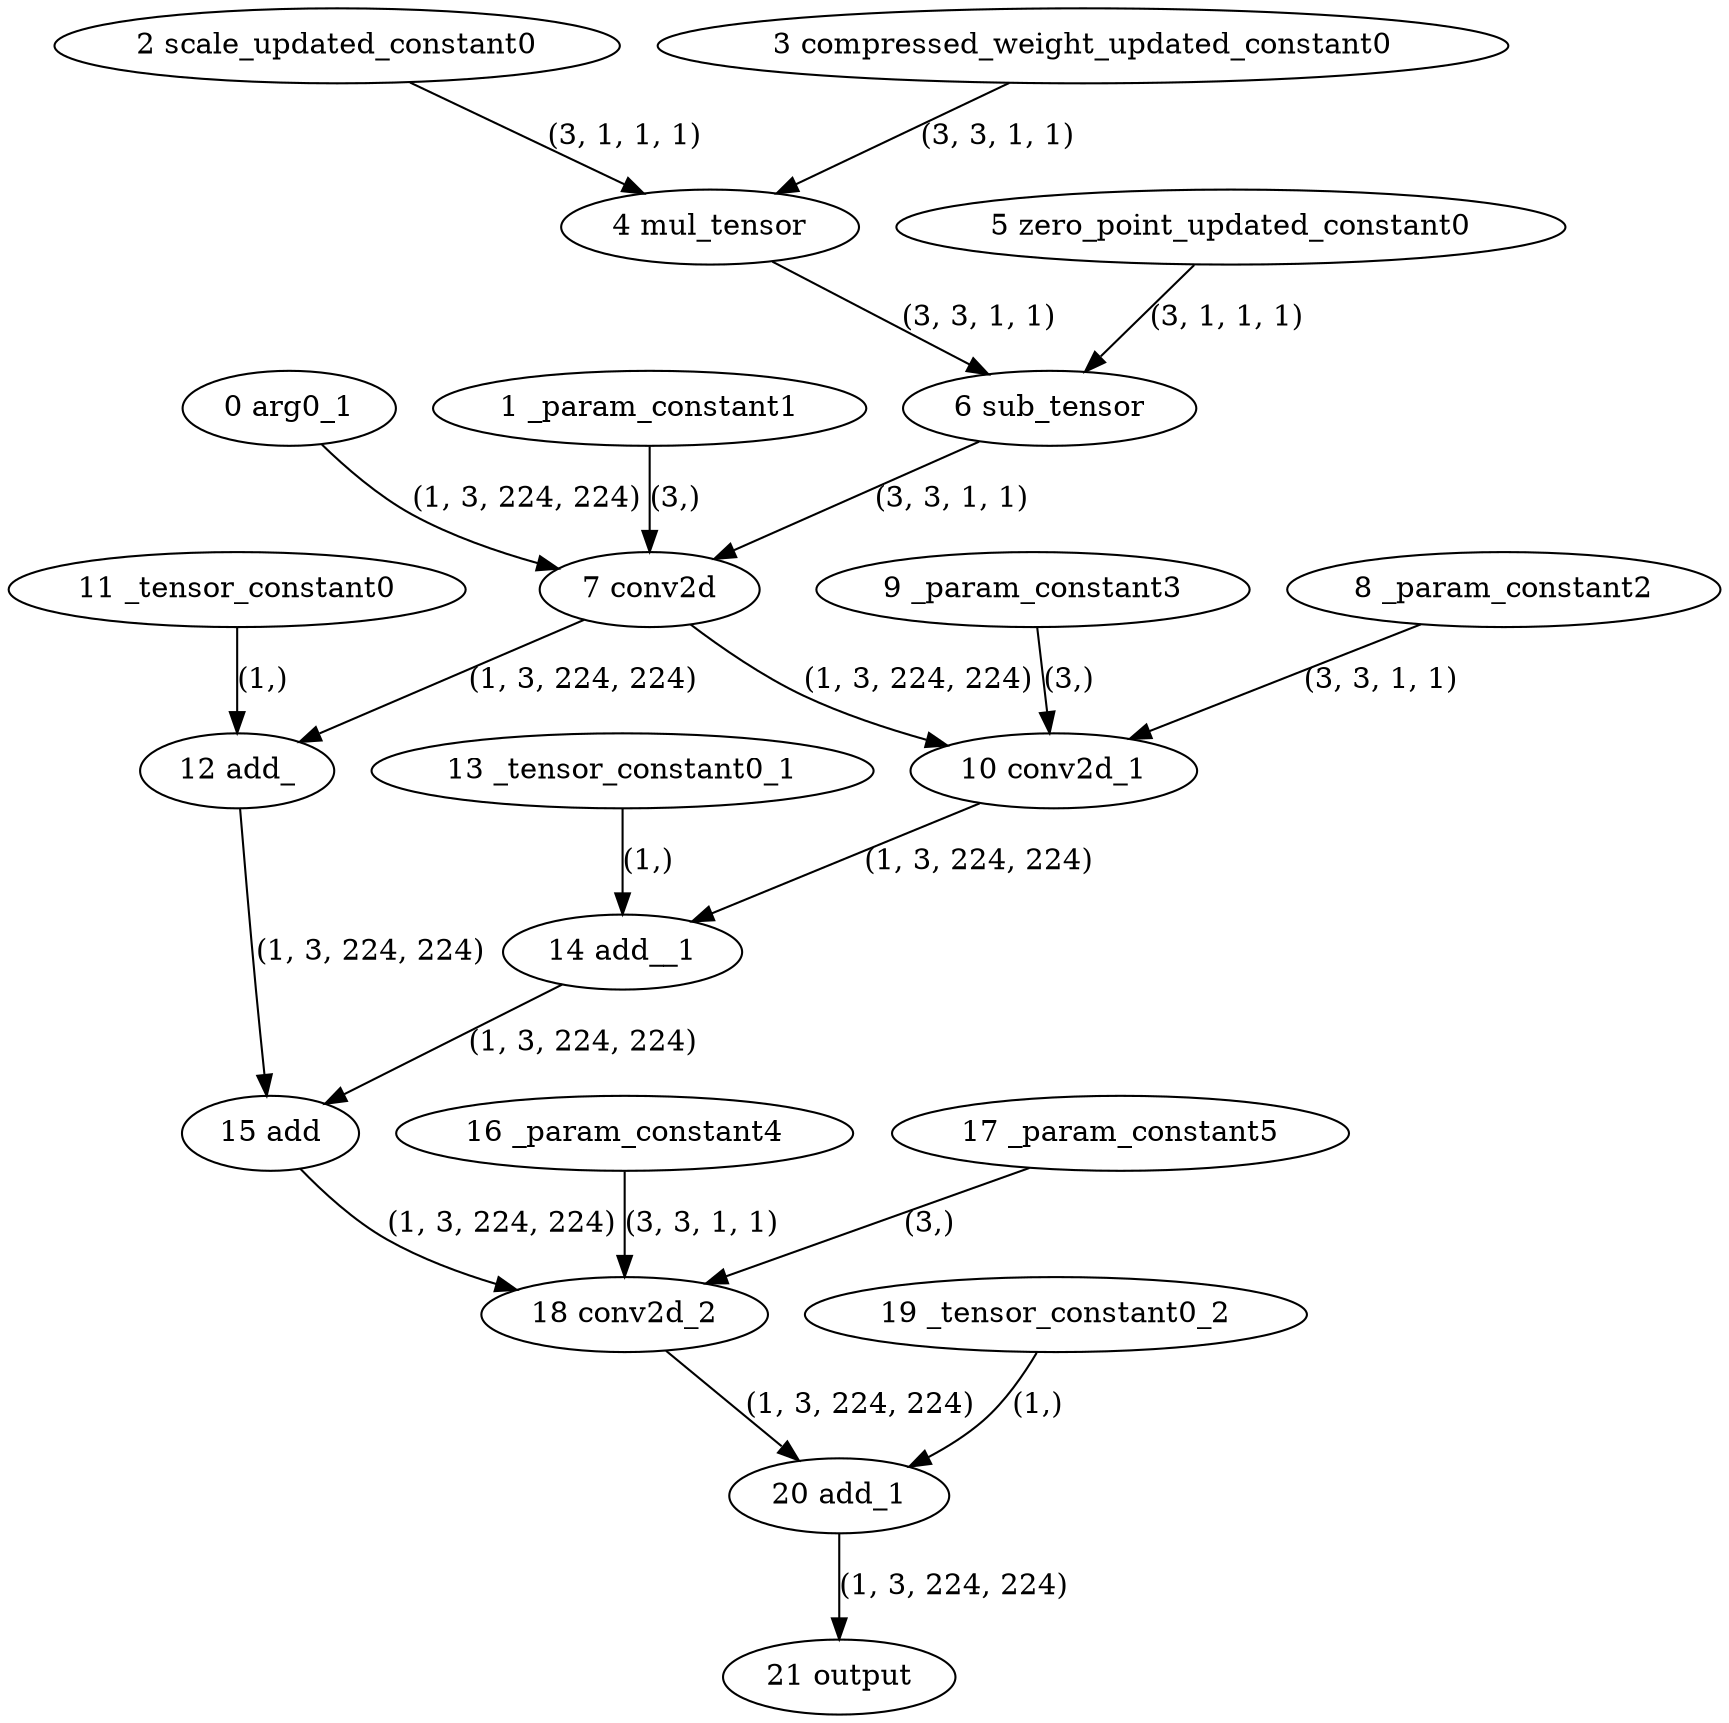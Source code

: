 strict digraph  {
"0 arg0_1" [id=0, type=input];
"1 _param_constant1" [id=1, type=get_attr];
"2 scale_updated_constant0" [id=2, type=get_attr];
"3 compressed_weight_updated_constant0" [id=3, type=get_attr];
"4 mul_tensor" [id=4, type=mul];
"5 zero_point_updated_constant0" [id=5, type=get_attr];
"6 sub_tensor" [id=6, type=sub];
"7 conv2d" [id=7, type=conv2d];
"8 _param_constant2" [id=8, type=get_attr];
"9 _param_constant3" [id=9, type=get_attr];
"10 conv2d_1" [id=10, type=conv2d];
"11 _tensor_constant0" [id=11, type=get_attr];
"12 add_" [id=12, type=add_];
"13 _tensor_constant0_1" [id=13, type=get_attr];
"14 add__1" [id=14, type=add_];
"15 add" [id=15, type=add];
"16 _param_constant4" [id=16, type=get_attr];
"17 _param_constant5" [id=17, type=get_attr];
"18 conv2d_2" [id=18, type=conv2d];
"19 _tensor_constant0_2" [id=19, type=get_attr];
"20 add_1" [id=20, type=add];
"21 output" [id=21, type=output];
"0 arg0_1" -> "7 conv2d"  [label="(1, 3, 224, 224)", style=solid];
"1 _param_constant1" -> "7 conv2d"  [label="(3,)", style=solid];
"2 scale_updated_constant0" -> "4 mul_tensor"  [label="(3, 1, 1, 1)", style=solid];
"3 compressed_weight_updated_constant0" -> "4 mul_tensor"  [label="(3, 3, 1, 1)", style=solid];
"4 mul_tensor" -> "6 sub_tensor"  [label="(3, 3, 1, 1)", style=solid];
"5 zero_point_updated_constant0" -> "6 sub_tensor"  [label="(3, 1, 1, 1)", style=solid];
"6 sub_tensor" -> "7 conv2d"  [label="(3, 3, 1, 1)", style=solid];
"7 conv2d" -> "10 conv2d_1"  [label="(1, 3, 224, 224)", style=solid];
"7 conv2d" -> "12 add_"  [label="(1, 3, 224, 224)", style=solid];
"8 _param_constant2" -> "10 conv2d_1"  [label="(3, 3, 1, 1)", style=solid];
"9 _param_constant3" -> "10 conv2d_1"  [label="(3,)", style=solid];
"10 conv2d_1" -> "14 add__1"  [label="(1, 3, 224, 224)", style=solid];
"11 _tensor_constant0" -> "12 add_"  [label="(1,)", style=solid];
"12 add_" -> "15 add"  [label="(1, 3, 224, 224)", style=solid];
"13 _tensor_constant0_1" -> "14 add__1"  [label="(1,)", style=solid];
"14 add__1" -> "15 add"  [label="(1, 3, 224, 224)", style=solid];
"15 add" -> "18 conv2d_2"  [label="(1, 3, 224, 224)", style=solid];
"16 _param_constant4" -> "18 conv2d_2"  [label="(3, 3, 1, 1)", style=solid];
"17 _param_constant5" -> "18 conv2d_2"  [label="(3,)", style=solid];
"18 conv2d_2" -> "20 add_1"  [label="(1, 3, 224, 224)", style=solid];
"19 _tensor_constant0_2" -> "20 add_1"  [label="(1,)", style=solid];
"20 add_1" -> "21 output"  [label="(1, 3, 224, 224)", style=solid];
}
